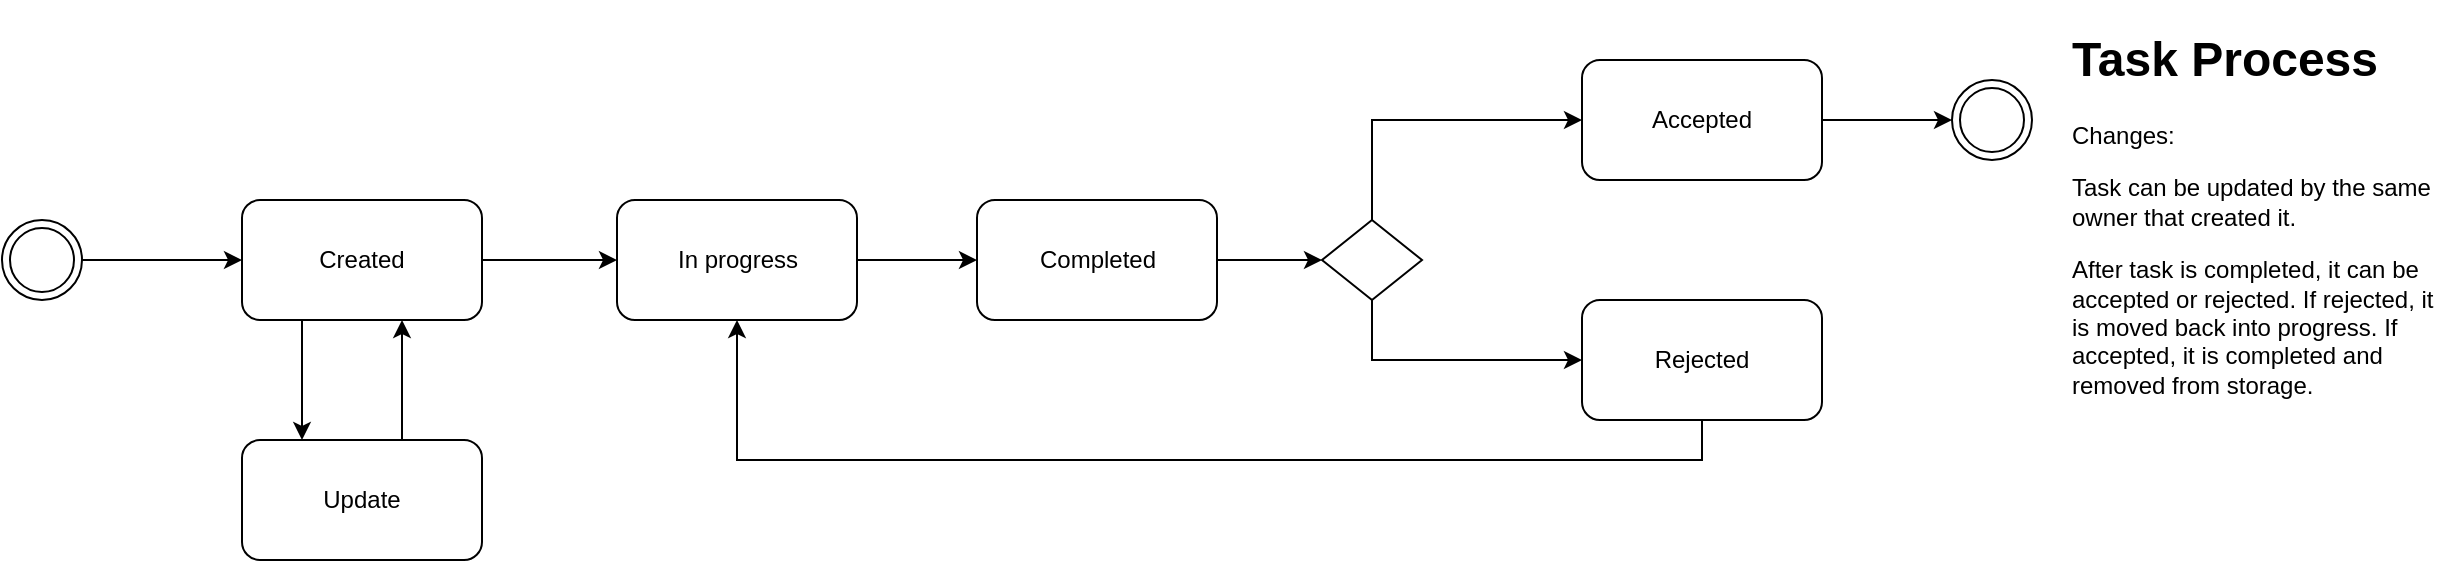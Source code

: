 <mxfile version="17.4.4" type="github">
  <diagram id="AgyqedGUNitpiJBYRBxL" name="Page-1">
    <mxGraphModel dx="3126" dy="-2616" grid="1" gridSize="10" guides="1" tooltips="1" connect="1" arrows="1" fold="1" page="1" pageScale="1" pageWidth="850" pageHeight="1100" math="0" shadow="0">
      <root>
        <mxCell id="0" />
        <mxCell id="1" parent="0" />
        <mxCell id="N-wT82c_DgSNSVkc0qa--1" style="edgeStyle=orthogonalEdgeStyle;rounded=0;orthogonalLoop=1;jettySize=auto;html=1;entryX=0;entryY=0.5;entryDx=0;entryDy=0;" edge="1" parent="1" source="N-wT82c_DgSNSVkc0qa--2" target="N-wT82c_DgSNSVkc0qa--5">
          <mxGeometry relative="1" as="geometry" />
        </mxCell>
        <mxCell id="N-wT82c_DgSNSVkc0qa--2" value="" style="ellipse;shape=doubleEllipse;whiteSpace=wrap;html=1;aspect=fixed;" vertex="1" parent="1">
          <mxGeometry x="-1580" y="3580" width="40" height="40" as="geometry" />
        </mxCell>
        <mxCell id="N-wT82c_DgSNSVkc0qa--3" style="edgeStyle=orthogonalEdgeStyle;curved=1;rounded=0;orthogonalLoop=1;jettySize=auto;html=1;" edge="1" parent="1" source="N-wT82c_DgSNSVkc0qa--5" target="N-wT82c_DgSNSVkc0qa--7">
          <mxGeometry relative="1" as="geometry">
            <Array as="points">
              <mxPoint x="-1420" y="3600" />
            </Array>
          </mxGeometry>
        </mxCell>
        <mxCell id="N-wT82c_DgSNSVkc0qa--4" style="edgeStyle=orthogonalEdgeStyle;rounded=0;orthogonalLoop=1;jettySize=auto;html=1;entryX=0.25;entryY=0;entryDx=0;entryDy=0;exitX=0.25;exitY=1;exitDx=0;exitDy=0;" edge="1" parent="1" source="N-wT82c_DgSNSVkc0qa--5" target="N-wT82c_DgSNSVkc0qa--19">
          <mxGeometry relative="1" as="geometry">
            <Array as="points" />
          </mxGeometry>
        </mxCell>
        <mxCell id="N-wT82c_DgSNSVkc0qa--5" value="Created" style="rounded=1;whiteSpace=wrap;html=1;" vertex="1" parent="1">
          <mxGeometry x="-1460" y="3570" width="120" height="60" as="geometry" />
        </mxCell>
        <mxCell id="N-wT82c_DgSNSVkc0qa--6" style="edgeStyle=none;rounded=0;orthogonalLoop=1;jettySize=auto;html=1;" edge="1" parent="1" source="N-wT82c_DgSNSVkc0qa--7" target="N-wT82c_DgSNSVkc0qa--9">
          <mxGeometry relative="1" as="geometry" />
        </mxCell>
        <mxCell id="N-wT82c_DgSNSVkc0qa--7" value="In progress" style="rounded=1;whiteSpace=wrap;html=1;" vertex="1" parent="1">
          <mxGeometry x="-1272.5" y="3570" width="120" height="60" as="geometry" />
        </mxCell>
        <mxCell id="N-wT82c_DgSNSVkc0qa--8" style="edgeStyle=orthogonalEdgeStyle;rounded=0;orthogonalLoop=1;jettySize=auto;html=1;entryX=0;entryY=0.5;entryDx=0;entryDy=0;" edge="1" parent="1" source="N-wT82c_DgSNSVkc0qa--9" target="N-wT82c_DgSNSVkc0qa--15">
          <mxGeometry relative="1" as="geometry" />
        </mxCell>
        <mxCell id="N-wT82c_DgSNSVkc0qa--9" value="Completed" style="rounded=1;whiteSpace=wrap;html=1;" vertex="1" parent="1">
          <mxGeometry x="-1092.5" y="3570" width="120" height="60" as="geometry" />
        </mxCell>
        <mxCell id="N-wT82c_DgSNSVkc0qa--10" value="" style="ellipse;shape=doubleEllipse;whiteSpace=wrap;html=1;aspect=fixed;" vertex="1" parent="1">
          <mxGeometry x="-605" y="3510" width="40" height="40" as="geometry" />
        </mxCell>
        <mxCell id="N-wT82c_DgSNSVkc0qa--11" style="edgeStyle=orthogonalEdgeStyle;rounded=0;orthogonalLoop=1;jettySize=auto;html=1;entryX=0;entryY=0.5;entryDx=0;entryDy=0;" edge="1" parent="1" source="N-wT82c_DgSNSVkc0qa--12" target="N-wT82c_DgSNSVkc0qa--10">
          <mxGeometry relative="1" as="geometry" />
        </mxCell>
        <mxCell id="N-wT82c_DgSNSVkc0qa--12" value="Accepted" style="rounded=1;whiteSpace=wrap;html=1;" vertex="1" parent="1">
          <mxGeometry x="-790" y="3500" width="120" height="60" as="geometry" />
        </mxCell>
        <mxCell id="N-wT82c_DgSNSVkc0qa--13" style="edgeStyle=orthogonalEdgeStyle;rounded=0;orthogonalLoop=1;jettySize=auto;html=1;entryX=0;entryY=0.5;entryDx=0;entryDy=0;" edge="1" parent="1" source="N-wT82c_DgSNSVkc0qa--15" target="N-wT82c_DgSNSVkc0qa--12">
          <mxGeometry relative="1" as="geometry">
            <mxPoint x="-730" y="3540" as="targetPoint" />
            <Array as="points">
              <mxPoint x="-895" y="3530" />
            </Array>
          </mxGeometry>
        </mxCell>
        <mxCell id="N-wT82c_DgSNSVkc0qa--14" style="edgeStyle=orthogonalEdgeStyle;rounded=0;orthogonalLoop=1;jettySize=auto;html=1;entryX=0;entryY=0.5;entryDx=0;entryDy=0;exitX=0.5;exitY=1;exitDx=0;exitDy=0;" edge="1" parent="1" source="N-wT82c_DgSNSVkc0qa--15" target="N-wT82c_DgSNSVkc0qa--17">
          <mxGeometry relative="1" as="geometry" />
        </mxCell>
        <mxCell id="N-wT82c_DgSNSVkc0qa--15" value="" style="rhombus;whiteSpace=wrap;html=1;" vertex="1" parent="1">
          <mxGeometry x="-920" y="3580" width="50" height="40" as="geometry" />
        </mxCell>
        <mxCell id="N-wT82c_DgSNSVkc0qa--16" style="edgeStyle=orthogonalEdgeStyle;rounded=0;orthogonalLoop=1;jettySize=auto;html=1;entryX=0.5;entryY=1;entryDx=0;entryDy=0;" edge="1" parent="1" source="N-wT82c_DgSNSVkc0qa--17" target="N-wT82c_DgSNSVkc0qa--7">
          <mxGeometry relative="1" as="geometry">
            <mxPoint x="-1230" y="3740" as="targetPoint" />
            <Array as="points">
              <mxPoint x="-730" y="3700" />
              <mxPoint x="-1212" y="3700" />
            </Array>
          </mxGeometry>
        </mxCell>
        <mxCell id="N-wT82c_DgSNSVkc0qa--17" value="Rejected" style="rounded=1;whiteSpace=wrap;html=1;" vertex="1" parent="1">
          <mxGeometry x="-790" y="3620" width="120" height="60" as="geometry" />
        </mxCell>
        <mxCell id="N-wT82c_DgSNSVkc0qa--18" style="edgeStyle=orthogonalEdgeStyle;rounded=0;orthogonalLoop=1;jettySize=auto;html=1;" edge="1" parent="1" source="N-wT82c_DgSNSVkc0qa--19">
          <mxGeometry relative="1" as="geometry">
            <mxPoint x="-1380" y="3630" as="targetPoint" />
            <Array as="points">
              <mxPoint x="-1380" y="3630" />
            </Array>
          </mxGeometry>
        </mxCell>
        <mxCell id="N-wT82c_DgSNSVkc0qa--19" value="Update" style="rounded=1;whiteSpace=wrap;html=1;" vertex="1" parent="1">
          <mxGeometry x="-1460" y="3690" width="120" height="60" as="geometry" />
        </mxCell>
        <mxCell id="N-wT82c_DgSNSVkc0qa--20" value="&lt;h1&gt;Task Process&lt;/h1&gt;&lt;p&gt;Changes:&amp;nbsp;&lt;/p&gt;&lt;p&gt;Task can be updated by the same owner that created it.&lt;/p&gt;&lt;p&gt;After task is completed, it can be accepted or rejected. If rejected, it is moved back into progress. If accepted, it is completed and removed from storage.&lt;/p&gt;&lt;p&gt;&lt;br&gt;&lt;/p&gt;" style="text;html=1;strokeColor=none;fillColor=none;spacing=5;spacingTop=-20;whiteSpace=wrap;overflow=hidden;rounded=0;" vertex="1" parent="1">
          <mxGeometry x="-550" y="3480" width="190" height="230" as="geometry" />
        </mxCell>
      </root>
    </mxGraphModel>
  </diagram>
</mxfile>
